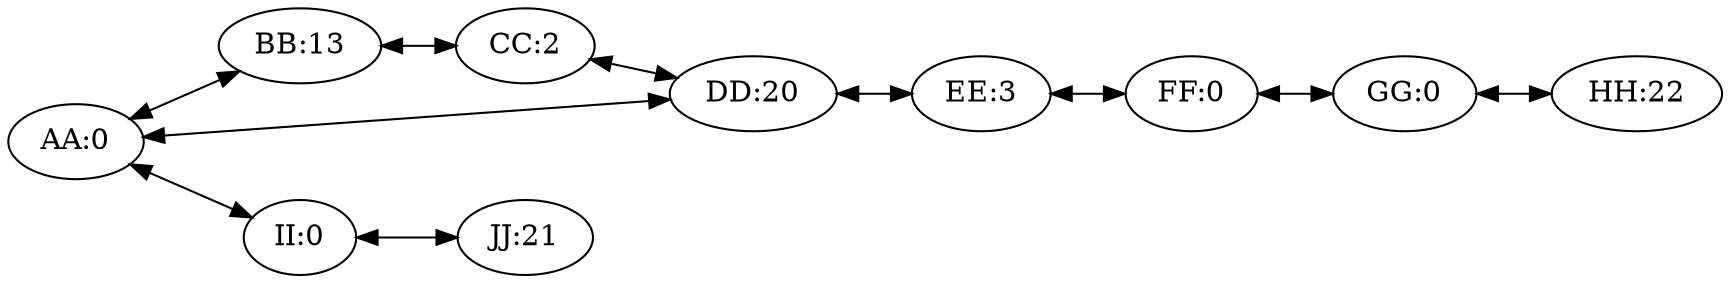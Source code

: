 digraph G {
    concentrate = true
    rankdir = "LR"
    AA [label = "AA:0"]
    BB [label = "BB:13"]
    CC [label = "CC:2"]
    DD [label = "DD:20"]
    EE [label = "EE:3"]
    FF [label = "FF:0"]
    GG [label = "GG:0"]
    HH [label = "HH:22"]
    II [label = "II:0"]
    JJ [label = "JJ:21"]
    AA -> DD
    AA -> II
    AA -> BB
    BB -> CC
    BB -> AA
    CC -> DD
    CC -> BB
    DD -> CC
    DD -> AA
    DD -> EE
    EE -> FF
    EE -> DD
    FF -> EE
    FF -> GG
    GG -> FF
    GG -> HH
    HH -> GG
    II -> AA
    II -> JJ
    JJ -> II
}